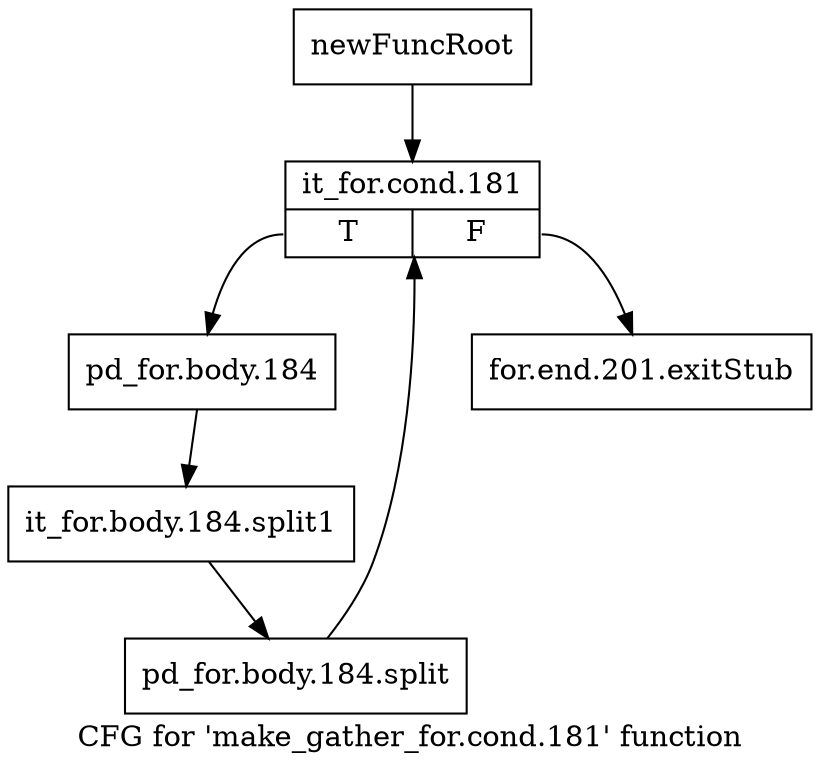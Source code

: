 digraph "CFG for 'make_gather_for.cond.181' function" {
	label="CFG for 'make_gather_for.cond.181' function";

	Node0x1b29430 [shape=record,label="{newFuncRoot}"];
	Node0x1b29430 -> Node0x1b294d0;
	Node0x1b29480 [shape=record,label="{for.end.201.exitStub}"];
	Node0x1b294d0 [shape=record,label="{it_for.cond.181|{<s0>T|<s1>F}}"];
	Node0x1b294d0:s0 -> Node0x1b29520;
	Node0x1b294d0:s1 -> Node0x1b29480;
	Node0x1b29520 [shape=record,label="{pd_for.body.184}"];
	Node0x1b29520 -> Node0x1ce1e70;
	Node0x1ce1e70 [shape=record,label="{it_for.body.184.split1}"];
	Node0x1ce1e70 -> Node0x1ceb6a0;
	Node0x1ceb6a0 [shape=record,label="{pd_for.body.184.split}"];
	Node0x1ceb6a0 -> Node0x1b294d0;
}
